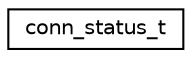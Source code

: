 digraph "Graphical Class Hierarchy"
{
  edge [fontname="Helvetica",fontsize="10",labelfontname="Helvetica",labelfontsize="10"];
  node [fontname="Helvetica",fontsize="10",shape=record];
  rankdir="LR";
  Node0 [label="conn_status_t",height=0.2,width=0.4,color="black", fillcolor="white", style="filled",URL="$structconn__status__t.html"];
}
